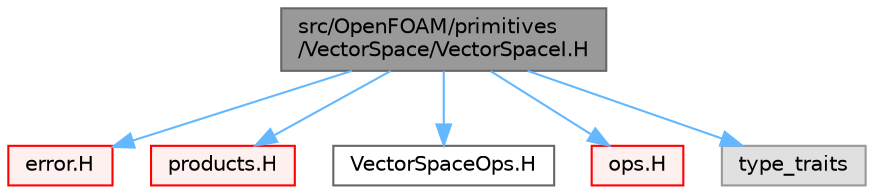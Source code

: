 digraph "src/OpenFOAM/primitives/VectorSpace/VectorSpaceI.H"
{
 // LATEX_PDF_SIZE
  bgcolor="transparent";
  edge [fontname=Helvetica,fontsize=10,labelfontname=Helvetica,labelfontsize=10];
  node [fontname=Helvetica,fontsize=10,shape=box,height=0.2,width=0.4];
  Node1 [id="Node000001",label="src/OpenFOAM/primitives\l/VectorSpace/VectorSpaceI.H",height=0.2,width=0.4,color="gray40", fillcolor="grey60", style="filled", fontcolor="black",tooltip=" "];
  Node1 -> Node2 [id="edge1_Node000001_Node000002",color="steelblue1",style="solid",tooltip=" "];
  Node2 [id="Node000002",label="error.H",height=0.2,width=0.4,color="red", fillcolor="#FFF0F0", style="filled",URL="$error_8H.html",tooltip=" "];
  Node1 -> Node41 [id="edge2_Node000001_Node000041",color="steelblue1",style="solid",tooltip=" "];
  Node41 [id="Node000041",label="products.H",height=0.2,width=0.4,color="red", fillcolor="#FFF0F0", style="filled",URL="$products_8H.html",tooltip="Traits classes for inner and outer products of primitives."];
  Node1 -> Node69 [id="edge3_Node000001_Node000069",color="steelblue1",style="solid",tooltip=" "];
  Node69 [id="Node000069",label="VectorSpaceOps.H",height=0.2,width=0.4,color="grey40", fillcolor="white", style="filled",URL="$VectorSpaceOps_8H.html",tooltip=" "];
  Node1 -> Node70 [id="edge4_Node000001_Node000070",color="steelblue1",style="solid",tooltip=" "];
  Node70 [id="Node000070",label="ops.H",height=0.2,width=0.4,color="red", fillcolor="#FFF0F0", style="filled",URL="$ops_8H.html",tooltip="Various functors for unary and binary operations. Can be used for parallel combine-reduce operations ..."];
  Node1 -> Node64 [id="edge5_Node000001_Node000064",color="steelblue1",style="solid",tooltip=" "];
  Node64 [id="Node000064",label="type_traits",height=0.2,width=0.4,color="grey60", fillcolor="#E0E0E0", style="filled",tooltip=" "];
}
